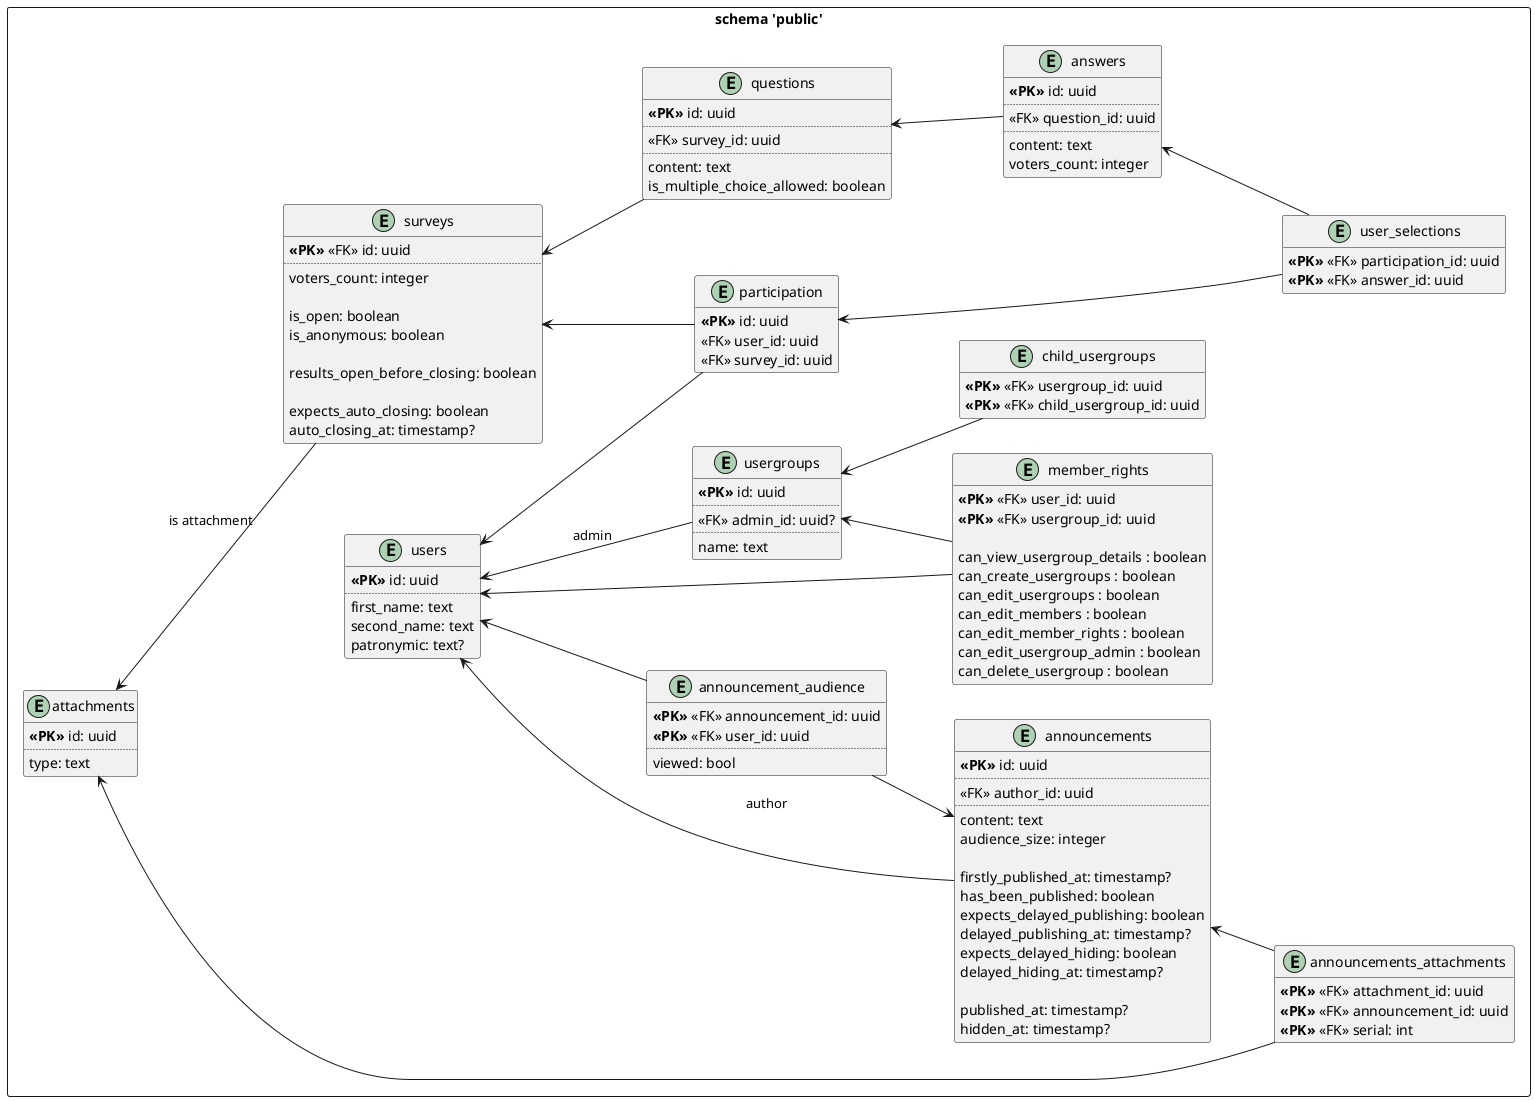 ﻿@startuml
'https://plantuml.com/class-diagram

hide methods

left to right direction

' public schema
rectangle "schema 'public'" as public_schema { 
    entity users {
        <b><<PK>></b> id: uuid
        ..
        first_name: text
        second_name: text
        patronymic: text?
    }
    
    entity announcements {
        <b><<PK>></b> id: uuid
        ..
        <<FK>> author_id: uuid
        ..
        content: text
        audience_size: integer
        
        firstly_published_at: timestamp?
        has_been_published: boolean
        expects_delayed_publishing: boolean
        delayed_publishing_at: timestamp?
        expects_delayed_hiding: boolean
        delayed_hiding_at: timestamp?
        
        published_at: timestamp?
        hidden_at: timestamp?
    }
    users <-- announcements : author
    
    entity announcement_audience {
        <b><<PK>></b> <<FK>> announcement_id: uuid
        <b><<PK>></b> <<FK>> user_id: uuid
        ..
        viewed: bool
    }
    announcements <-up- announcement_audience
    users <-- announcement_audience
    
    entity usergroups {
        <b><<PK>></b> id: uuid
        ..
        <<FK>> admin_id: uuid?
        ..
        name: text
    }
    users <-- usergroups : admin
    
    entity child_usergroups {
        <b><<PK>></b> <<FK>> usergroup_id: uuid
        <b><<PK>></b> <<FK>> child_usergroup_id: uuid
    }
    usergroups <-- child_usergroups
    
    entity member_rights {
        <b><<PK>></b> <<FK>> user_id: uuid
        <b><<PK>></b> <<FK>> usergroup_id: uuid

        can_view_usergroup_details : boolean
        can_create_usergroups : boolean
        can_edit_usergroups : boolean
        can_edit_members : boolean
        can_edit_member_rights : boolean
        can_edit_usergroup_admin : boolean
        can_delete_usergroup : boolean
    }
    usergroups <-- member_rights
    users <-- member_rights

    entity attachments {
        <b><<PK>></b> id: uuid
        ..
        type: text
    }

    entity announcements_attachments {
        <b><<PK>></b> <<FK>> attachment_id: uuid
        <b><<PK>></b> <<FK>> announcement_id: uuid
        <b><<PK>></b> <<FK>> serial: int
    }
    announcements <-- announcements_attachments
    attachments <-- announcements_attachments

    entity surveys {
        <b><<PK>></b> <<FK>> id: uuid
        ..
        voters_count: integer
        
        is_open: boolean
        is_anonymous: boolean
        
        results_open_before_closing: boolean
        
        expects_auto_closing: boolean
        auto_closing_at: timestamp?
    }
    attachments <-- surveys : is attachment
    
    entity questions {
        <b><<PK>></b> id: uuid
        ..
        <<FK>> survey_id: uuid
        ..
        content: text    
        is_multiple_choice_allowed: boolean
    }
    surveys <-- questions
    
    entity answers {
        <b><<PK>></b> id: uuid
        ..
        <<FK>> question_id: uuid
        ..
        content: text
        voters_count: integer
    }
    questions <-- answers
    note right of answers::answer_type
        Атрибут определяет 
        хранящийся в записи тип вопроса
    end note
    
    entity participation {
        <b><<PK>></b> id: uuid
        <<FK>> user_id: uuid
        <<FK>> survey_id: uuid
    }
    users <-- participation
    surveys <-- participation
    
    entity user_selections {
        <b><<PK>></b> <<FK>> participation_id: uuid
        <b><<PK>></b> <<FK>> answer_id: uuid
    }
    participation <-- user_selections
    answers <-- user_selections
}



'' logs schema
'rectangle "schema 'logs'" as logs_schema {
'    entity announcements_logs {
'        operation_time: timestamp
'        operation_type: text
'        announcement_id: uuid
'        user_id: uuid
'        details: jsonb?
'    }
'}
'public_schema <.up. logs_schema
''archive_schema <.. logs_schema

@enduml 